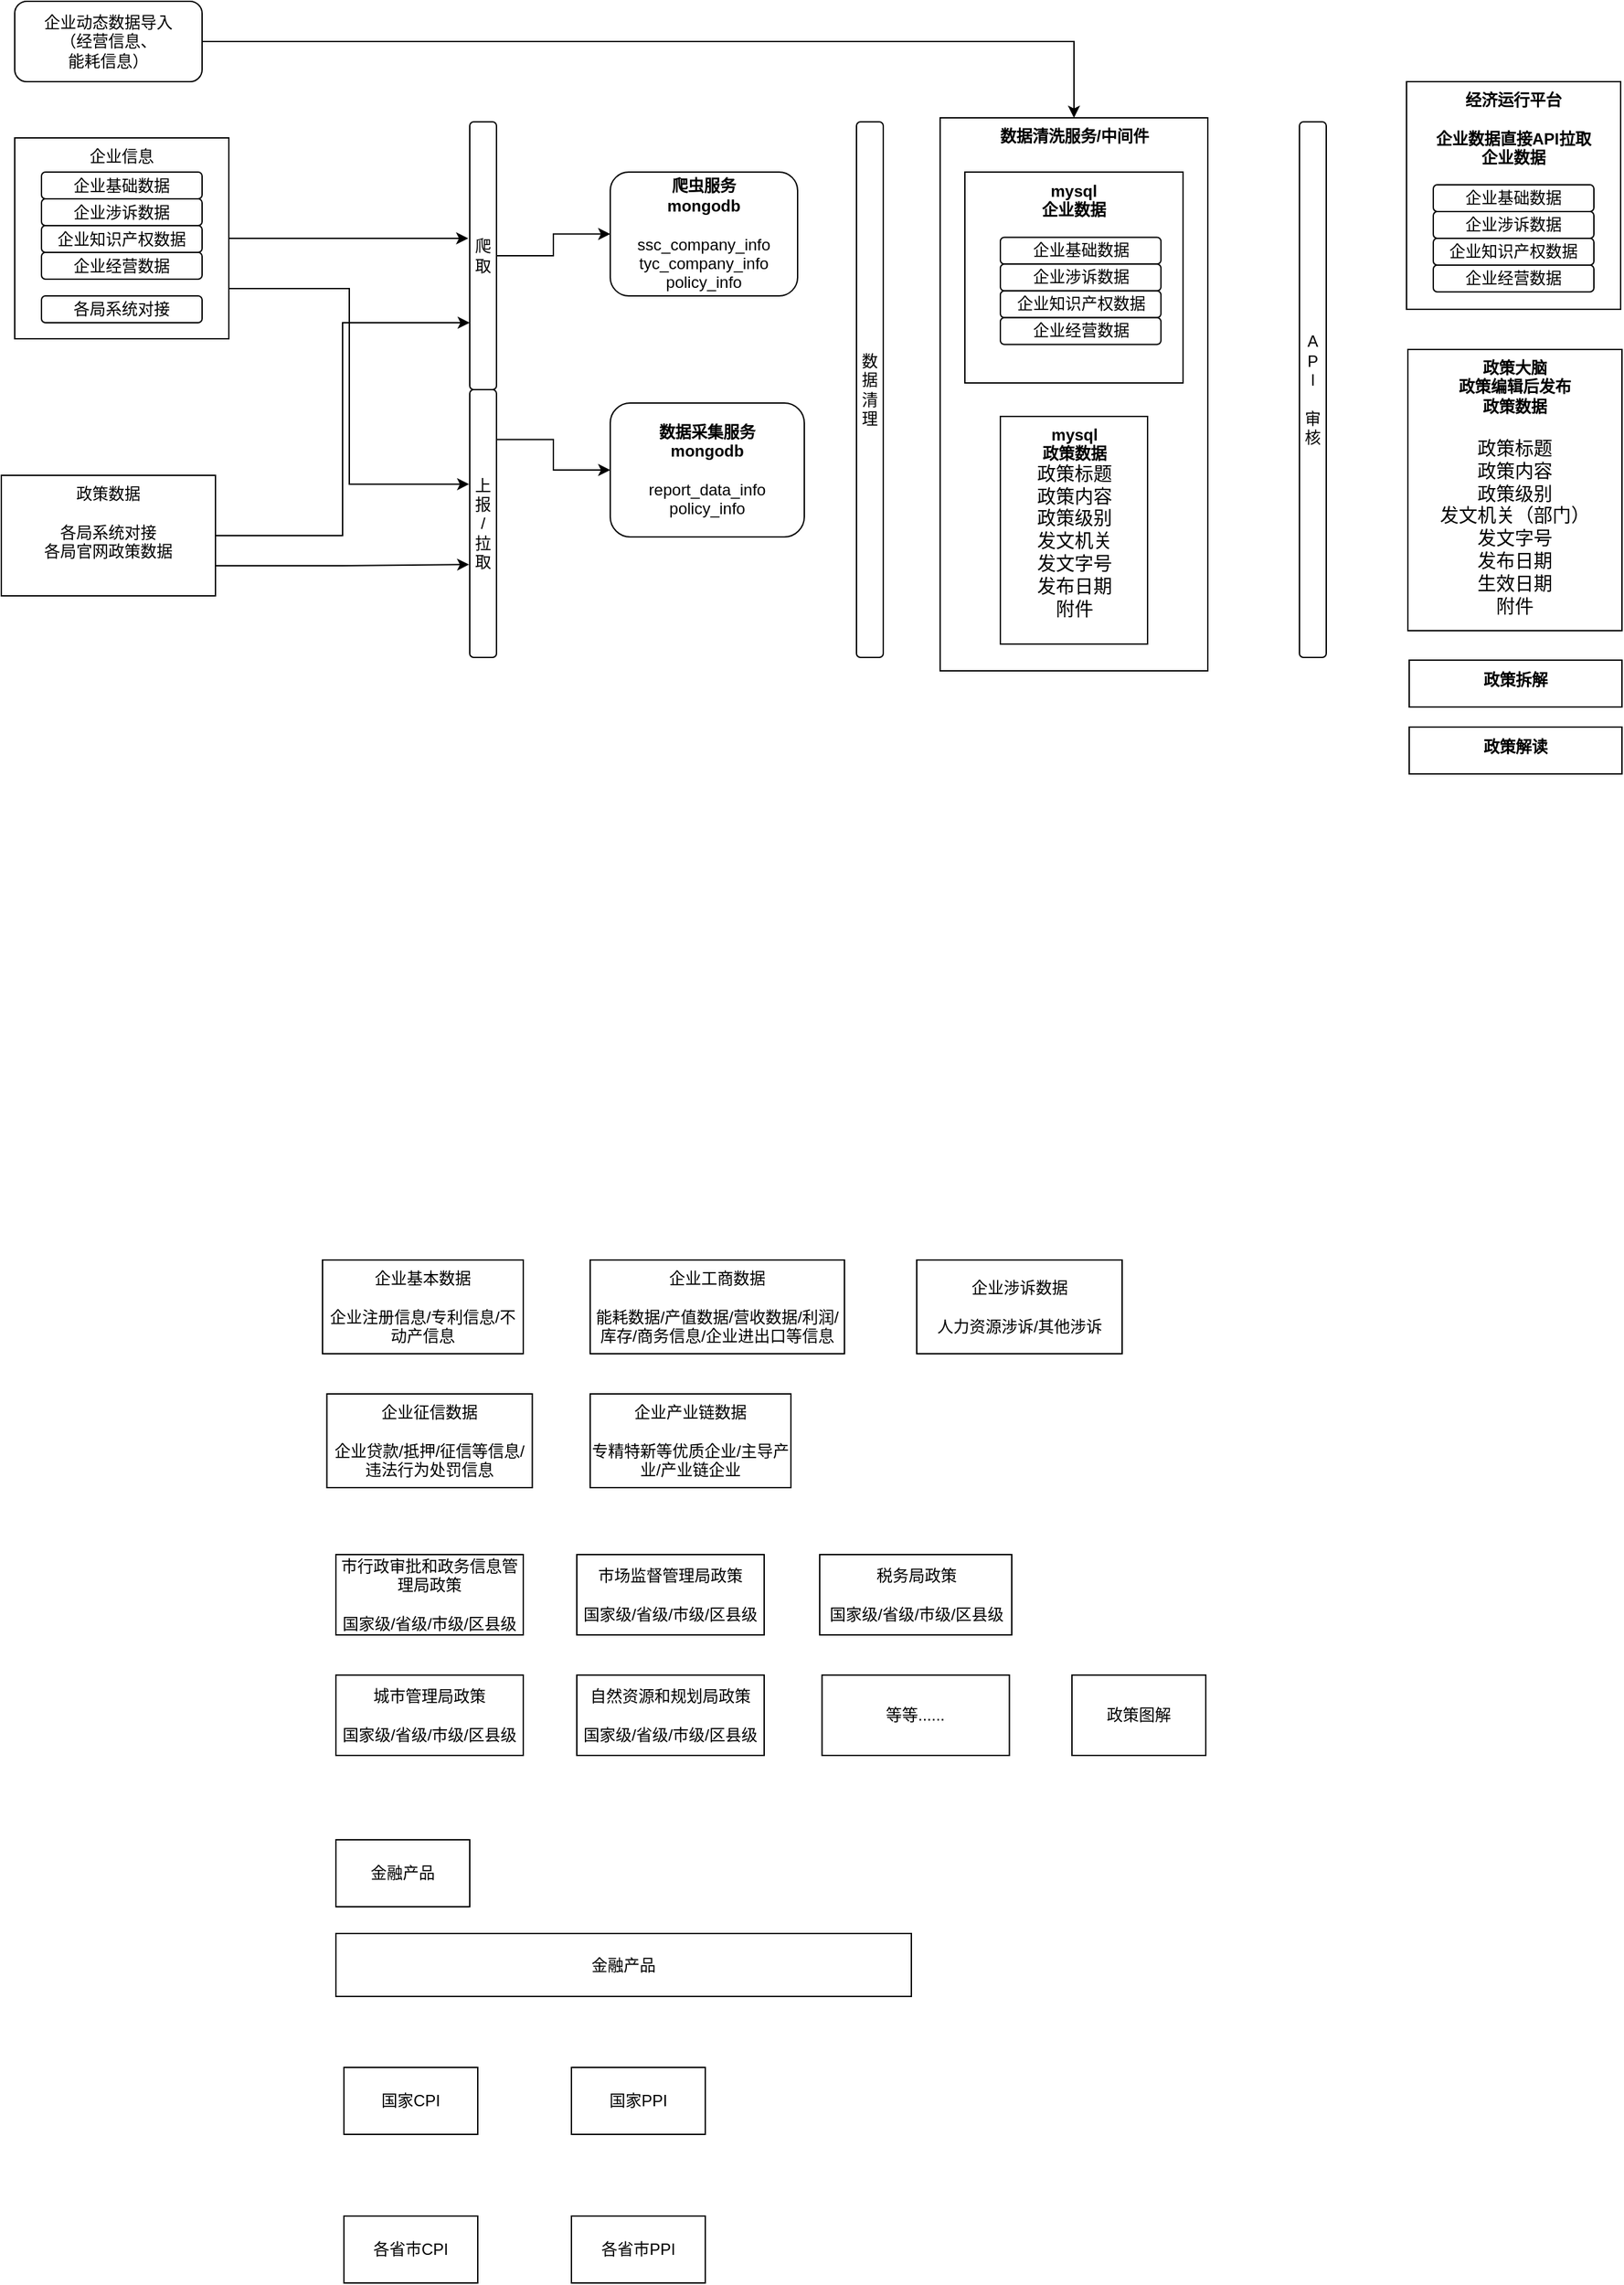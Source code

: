 <mxfile version="22.0.4" type="github">
  <diagram name="第 1 页" id="4M4HZLaa6iFDXuhIEwjB">
    <mxGraphModel dx="1633" dy="874" grid="1" gridSize="10" guides="1" tooltips="1" connect="1" arrows="1" fold="1" page="1" pageScale="1" pageWidth="827" pageHeight="1169" math="0" shadow="0">
      <root>
        <mxCell id="0" />
        <mxCell id="1" parent="0" />
        <mxCell id="yWDx3WJLYbUsVVYtLUWM-29" value="&lt;b&gt;数据清洗服务/中间件&lt;/b&gt;" style="rounded=0;whiteSpace=wrap;html=1;verticalAlign=top;" parent="1" vertex="1">
          <mxGeometry x="761.5" y="137" width="200" height="413" as="geometry" />
        </mxCell>
        <mxCell id="b4rSDZkDvvmOPCsf5r1Y-9" value="企业信息" style="rounded=0;whiteSpace=wrap;html=1;align=center;verticalAlign=top;" parent="1" vertex="1">
          <mxGeometry x="70" y="152" width="160" height="150" as="geometry" />
        </mxCell>
        <mxCell id="b4rSDZkDvvmOPCsf5r1Y-1" value="企业基础数据" style="rounded=1;whiteSpace=wrap;html=1;" parent="1" vertex="1">
          <mxGeometry x="90" y="177.5" width="120" height="20" as="geometry" />
        </mxCell>
        <mxCell id="b4rSDZkDvvmOPCsf5r1Y-11" style="edgeStyle=orthogonalEdgeStyle;rounded=0;orthogonalLoop=1;jettySize=auto;html=1;entryX=0;entryY=0.5;entryDx=0;entryDy=0;" parent="1" source="b4rSDZkDvvmOPCsf5r1Y-2" target="b4rSDZkDvvmOPCsf5r1Y-3" edge="1">
          <mxGeometry relative="1" as="geometry" />
        </mxCell>
        <mxCell id="b4rSDZkDvvmOPCsf5r1Y-2" value="爬取" style="rounded=1;whiteSpace=wrap;html=1;" parent="1" vertex="1">
          <mxGeometry x="410" y="140" width="20" height="200" as="geometry" />
        </mxCell>
        <mxCell id="b4rSDZkDvvmOPCsf5r1Y-3" value="&lt;b&gt;爬虫服务&lt;br&gt;mongodb&lt;br&gt;&lt;/b&gt;&lt;br&gt;ssc_company_info&lt;br&gt;tyc_company_info&lt;br&gt;policy_info" style="rounded=1;whiteSpace=wrap;html=1;" parent="1" vertex="1">
          <mxGeometry x="515" y="177.5" width="140" height="92.5" as="geometry" />
        </mxCell>
        <mxCell id="yWDx3WJLYbUsVVYtLUWM-5" style="edgeStyle=orthogonalEdgeStyle;rounded=0;orthogonalLoop=1;jettySize=auto;html=1;exitX=0.906;exitY=0.186;exitDx=0;exitDy=0;exitPerimeter=0;" parent="1" source="b4rSDZkDvvmOPCsf5r1Y-4" target="yWDx3WJLYbUsVVYtLUWM-2" edge="1">
          <mxGeometry relative="1" as="geometry" />
        </mxCell>
        <mxCell id="b4rSDZkDvvmOPCsf5r1Y-4" value="上报&lt;br&gt;/&lt;br&gt;拉取" style="rounded=1;whiteSpace=wrap;html=1;" parent="1" vertex="1">
          <mxGeometry x="410" y="340" width="20" height="200" as="geometry" />
        </mxCell>
        <mxCell id="b4rSDZkDvvmOPCsf5r1Y-6" value="企业涉诉数据" style="rounded=1;whiteSpace=wrap;html=1;" parent="1" vertex="1">
          <mxGeometry x="90" y="197.5" width="120" height="20" as="geometry" />
        </mxCell>
        <mxCell id="b4rSDZkDvvmOPCsf5r1Y-7" value="企业知识产权数据" style="rounded=1;whiteSpace=wrap;html=1;" parent="1" vertex="1">
          <mxGeometry x="90" y="217.5" width="120" height="20" as="geometry" />
        </mxCell>
        <mxCell id="b4rSDZkDvvmOPCsf5r1Y-8" value="企业经营数据" style="rounded=1;whiteSpace=wrap;html=1;" parent="1" vertex="1">
          <mxGeometry x="90" y="237.5" width="120" height="20" as="geometry" />
        </mxCell>
        <mxCell id="b4rSDZkDvvmOPCsf5r1Y-10" style="edgeStyle=orthogonalEdgeStyle;rounded=0;orthogonalLoop=1;jettySize=auto;html=1;exitX=1;exitY=0.5;exitDx=0;exitDy=0;entryX=-0.055;entryY=0.435;entryDx=0;entryDy=0;entryPerimeter=0;" parent="1" source="b4rSDZkDvvmOPCsf5r1Y-9" target="b4rSDZkDvvmOPCsf5r1Y-2" edge="1">
          <mxGeometry relative="1" as="geometry" />
        </mxCell>
        <mxCell id="b4rSDZkDvvmOPCsf5r1Y-13" value="&lt;b&gt;mysql&lt;br&gt;政策数据&lt;/b&gt;&lt;br&gt;&lt;span style=&quot;font-family: 等线; font-size: 10.5pt; background-color: initial;&quot;&gt;政策标题&lt;br&gt;&lt;/span&gt;&lt;span style=&quot;font-family: 等线; font-size: 10.5pt; background-color: initial;&quot;&gt;政策内容&lt;br&gt;&lt;/span&gt;&lt;span style=&quot;background-color: initial; font-size: 10.5pt; font-family: 等线;&quot;&gt;政策级别&lt;br&gt;&lt;/span&gt;&lt;span style=&quot;font-family: 等线; font-size: 10.5pt; background-color: initial;&quot;&gt;发文机关&lt;br&gt;&lt;/span&gt;&lt;span style=&quot;font-family: 等线; font-size: 10.5pt; background-color: initial;&quot;&gt;发文字号&lt;br&gt;&lt;/span&gt;&lt;span style=&quot;font-family: 等线; font-size: 10.5pt; background-color: initial;&quot;&gt;发布日期&lt;br&gt;&lt;/span&gt;&lt;span style=&quot;font-family: 等线; font-size: 10.5pt; background-color: initial;&quot;&gt;附件&lt;/span&gt;&lt;span style=&quot;font-family: 等线; font-size: 10.5pt; background-color: initial;&quot;&gt;&lt;br&gt;&lt;/span&gt;" style="rounded=0;whiteSpace=wrap;html=1;verticalAlign=top;align=center;" parent="1" vertex="1">
          <mxGeometry x="806.5" y="360" width="110" height="170" as="geometry" />
        </mxCell>
        <mxCell id="yWDx3WJLYbUsVVYtLUWM-1" value="数据清理" style="rounded=1;whiteSpace=wrap;html=1;" parent="1" vertex="1">
          <mxGeometry x="699" y="140" width="20" height="400" as="geometry" />
        </mxCell>
        <mxCell id="yWDx3WJLYbUsVVYtLUWM-2" value="&lt;b style=&quot;border-color: var(--border-color);&quot;&gt;数据采集服务&lt;br&gt;mongodb&lt;br&gt;&lt;/b&gt;&lt;br&gt;report_data_info&lt;br&gt;policy_info" style="rounded=1;whiteSpace=wrap;html=1;" parent="1" vertex="1">
          <mxGeometry x="515" y="350" width="145" height="100" as="geometry" />
        </mxCell>
        <mxCell id="yWDx3WJLYbUsVVYtLUWM-8" style="edgeStyle=orthogonalEdgeStyle;rounded=0;orthogonalLoop=1;jettySize=auto;html=1;exitX=1;exitY=0.75;exitDx=0;exitDy=0;entryX=-0.02;entryY=0.653;entryDx=0;entryDy=0;entryPerimeter=0;" parent="1" source="yWDx3WJLYbUsVVYtLUWM-6" target="b4rSDZkDvvmOPCsf5r1Y-4" edge="1">
          <mxGeometry relative="1" as="geometry" />
        </mxCell>
        <mxCell id="yWDx3WJLYbUsVVYtLUWM-6" value="政策数据&lt;br&gt;&lt;br&gt;各局系统对接&lt;br&gt;各局官网政策数据" style="rounded=0;whiteSpace=wrap;html=1;align=center;verticalAlign=top;" parent="1" vertex="1">
          <mxGeometry x="60" y="404" width="160" height="90" as="geometry" />
        </mxCell>
        <mxCell id="yWDx3WJLYbUsVVYtLUWM-7" style="edgeStyle=orthogonalEdgeStyle;rounded=0;orthogonalLoop=1;jettySize=auto;html=1;entryX=0;entryY=0.75;entryDx=0;entryDy=0;" parent="1" source="yWDx3WJLYbUsVVYtLUWM-6" target="b4rSDZkDvvmOPCsf5r1Y-2" edge="1">
          <mxGeometry relative="1" as="geometry" />
        </mxCell>
        <mxCell id="yWDx3WJLYbUsVVYtLUWM-9" style="edgeStyle=orthogonalEdgeStyle;rounded=0;orthogonalLoop=1;jettySize=auto;html=1;exitX=1;exitY=0.75;exitDx=0;exitDy=0;entryX=-0.02;entryY=0.353;entryDx=0;entryDy=0;entryPerimeter=0;" parent="1" source="b4rSDZkDvvmOPCsf5r1Y-9" target="b4rSDZkDvvmOPCsf5r1Y-4" edge="1">
          <mxGeometry relative="1" as="geometry" />
        </mxCell>
        <mxCell id="yWDx3WJLYbUsVVYtLUWM-12" value="A&lt;br&gt;P&lt;br&gt;I&lt;br&gt;&lt;br&gt;审核" style="rounded=1;whiteSpace=wrap;html=1;" parent="1" vertex="1">
          <mxGeometry x="1030" y="140" width="20" height="400" as="geometry" />
        </mxCell>
        <mxCell id="yWDx3WJLYbUsVVYtLUWM-13" value="&lt;b&gt;政策大脑&lt;br&gt;政策编辑后发布&lt;br&gt;政策数据&lt;/b&gt;&lt;br&gt;&lt;span style=&quot;font-family: 等线; font-size: 10.5pt; background-color: initial;&quot;&gt;&lt;br&gt;政策标题&lt;br&gt;&lt;/span&gt;&lt;span style=&quot;font-family: 等线; font-size: 10.5pt; background-color: initial;&quot;&gt;政策内容&lt;br&gt;&lt;/span&gt;&lt;span style=&quot;background-color: initial; font-size: 10.5pt; font-family: 等线;&quot;&gt;政策级别&lt;br&gt;&lt;/span&gt;&lt;span style=&quot;font-family: 等线; font-size: 10.5pt; background-color: initial;&quot;&gt;发文机关（部门）&lt;br&gt;&lt;/span&gt;&lt;span style=&quot;font-family: 等线; font-size: 10.5pt; background-color: initial;&quot;&gt;发文字号&lt;br&gt;&lt;/span&gt;&lt;span style=&quot;font-family: 等线; font-size: 10.5pt; background-color: initial;&quot;&gt;发布日期&lt;br&gt;生效日期&lt;br&gt;&lt;/span&gt;&lt;span style=&quot;font-family: 等线; font-size: 10.5pt; background-color: initial;&quot;&gt;附件&lt;/span&gt;&lt;span style=&quot;font-family: 等线; font-size: 10.5pt; background-color: initial;&quot;&gt;&lt;br&gt;&lt;/span&gt;" style="rounded=0;whiteSpace=wrap;html=1;verticalAlign=top;align=center;" parent="1" vertex="1">
          <mxGeometry x="1111" y="310" width="160" height="210" as="geometry" />
        </mxCell>
        <mxCell id="yWDx3WJLYbUsVVYtLUWM-14" value="各局系统对接" style="rounded=1;whiteSpace=wrap;html=1;" parent="1" vertex="1">
          <mxGeometry x="90" y="270" width="120" height="20" as="geometry" />
        </mxCell>
        <mxCell id="yWDx3WJLYbUsVVYtLUWM-15" value="&lt;b&gt;mysql&lt;br&gt;企业数据&lt;/b&gt;&lt;br&gt;&lt;span style=&quot;font-family: 等线; font-size: 10.5pt; background-color: initial;&quot;&gt;&lt;br&gt;&lt;/span&gt;" style="rounded=0;whiteSpace=wrap;html=1;verticalAlign=top;align=center;" parent="1" vertex="1">
          <mxGeometry x="780" y="177.5" width="163" height="157.5" as="geometry" />
        </mxCell>
        <mxCell id="yWDx3WJLYbUsVVYtLUWM-16" value="&lt;b&gt;经济运行平台&lt;br&gt;&lt;br&gt;企业数据直接API拉取&lt;br&gt;企业数据&lt;/b&gt;&lt;br&gt;&lt;span style=&quot;font-family: 等线; font-size: 10.5pt; background-color: initial;&quot;&gt;&lt;br&gt;&lt;/span&gt;" style="rounded=0;whiteSpace=wrap;html=1;verticalAlign=top;align=center;" parent="1" vertex="1">
          <mxGeometry x="1110" y="110" width="160" height="170" as="geometry" />
        </mxCell>
        <mxCell id="yWDx3WJLYbUsVVYtLUWM-17" value="企业基础数据" style="rounded=1;whiteSpace=wrap;html=1;" parent="1" vertex="1">
          <mxGeometry x="1130" y="187" width="120" height="20" as="geometry" />
        </mxCell>
        <mxCell id="yWDx3WJLYbUsVVYtLUWM-18" value="企业涉诉数据" style="rounded=1;whiteSpace=wrap;html=1;" parent="1" vertex="1">
          <mxGeometry x="1130" y="207" width="120" height="20" as="geometry" />
        </mxCell>
        <mxCell id="yWDx3WJLYbUsVVYtLUWM-19" value="企业知识产权数据" style="rounded=1;whiteSpace=wrap;html=1;" parent="1" vertex="1">
          <mxGeometry x="1130" y="227" width="120" height="20" as="geometry" />
        </mxCell>
        <mxCell id="yWDx3WJLYbUsVVYtLUWM-20" value="企业经营数据" style="rounded=1;whiteSpace=wrap;html=1;" parent="1" vertex="1">
          <mxGeometry x="1130" y="247" width="120" height="20" as="geometry" />
        </mxCell>
        <mxCell id="yWDx3WJLYbUsVVYtLUWM-21" value="&lt;b&gt;政策解读&lt;/b&gt;&lt;span style=&quot;font-family: 等线; font-size: 10.5pt; background-color: initial;&quot;&gt;&lt;br&gt;&lt;/span&gt;" style="rounded=0;whiteSpace=wrap;html=1;verticalAlign=top;align=center;" parent="1" vertex="1">
          <mxGeometry x="1112" y="592" width="159" height="35" as="geometry" />
        </mxCell>
        <mxCell id="yWDx3WJLYbUsVVYtLUWM-22" value="&lt;b&gt;政策拆解&lt;/b&gt;&lt;span style=&quot;font-family: 等线; font-size: 10.5pt; background-color: initial;&quot;&gt;&lt;br&gt;&lt;/span&gt;" style="rounded=0;whiteSpace=wrap;html=1;verticalAlign=top;align=center;" parent="1" vertex="1">
          <mxGeometry x="1112" y="542" width="159" height="35" as="geometry" />
        </mxCell>
        <mxCell id="yWDx3WJLYbUsVVYtLUWM-23" value="企业基础数据" style="rounded=1;whiteSpace=wrap;html=1;" parent="1" vertex="1">
          <mxGeometry x="806.5" y="226.25" width="120" height="20" as="geometry" />
        </mxCell>
        <mxCell id="yWDx3WJLYbUsVVYtLUWM-24" value="企业涉诉数据" style="rounded=1;whiteSpace=wrap;html=1;" parent="1" vertex="1">
          <mxGeometry x="806.5" y="246.25" width="120" height="20" as="geometry" />
        </mxCell>
        <mxCell id="yWDx3WJLYbUsVVYtLUWM-25" value="企业知识产权数据" style="rounded=1;whiteSpace=wrap;html=1;" parent="1" vertex="1">
          <mxGeometry x="806.5" y="266.25" width="120" height="20" as="geometry" />
        </mxCell>
        <mxCell id="yWDx3WJLYbUsVVYtLUWM-26" value="企业经营数据" style="rounded=1;whiteSpace=wrap;html=1;" parent="1" vertex="1">
          <mxGeometry x="806.5" y="286.25" width="120" height="20" as="geometry" />
        </mxCell>
        <mxCell id="yWDx3WJLYbUsVVYtLUWM-36" style="edgeStyle=orthogonalEdgeStyle;rounded=0;orthogonalLoop=1;jettySize=auto;html=1;exitX=1;exitY=0.5;exitDx=0;exitDy=0;entryX=0.5;entryY=0;entryDx=0;entryDy=0;" parent="1" source="yWDx3WJLYbUsVVYtLUWM-34" target="yWDx3WJLYbUsVVYtLUWM-29" edge="1">
          <mxGeometry relative="1" as="geometry" />
        </mxCell>
        <mxCell id="yWDx3WJLYbUsVVYtLUWM-34" value="企业动态数据导入&lt;br&gt;（经营信息、&lt;br&gt;能耗信息）" style="rounded=1;whiteSpace=wrap;html=1;" parent="1" vertex="1">
          <mxGeometry x="70" y="50" width="140" height="60" as="geometry" />
        </mxCell>
        <mxCell id="Ni6QwDA9w7rpbr3JU669-1" value="企业基本数据&lt;br&gt;&lt;br&gt;企业注册信息/专利信息/不动产信息" style="rounded=0;whiteSpace=wrap;html=1;" vertex="1" parent="1">
          <mxGeometry x="300" y="990" width="150" height="70" as="geometry" />
        </mxCell>
        <mxCell id="Ni6QwDA9w7rpbr3JU669-2" value="企业工商数据&lt;br&gt;&lt;br&gt;能耗数据/产值数据/营收数据/利润/库存/商务信息/企业进出口等信息" style="rounded=0;whiteSpace=wrap;html=1;" vertex="1" parent="1">
          <mxGeometry x="500" y="990" width="190" height="70" as="geometry" />
        </mxCell>
        <mxCell id="Ni6QwDA9w7rpbr3JU669-3" value="市行政审批和政务信息管理局政策&lt;br&gt;&lt;br&gt;国家级/省级/市级/区县级" style="rounded=0;whiteSpace=wrap;html=1;" vertex="1" parent="1">
          <mxGeometry x="310" y="1210" width="140" height="60" as="geometry" />
        </mxCell>
        <mxCell id="Ni6QwDA9w7rpbr3JU669-8" value="金融产品" style="rounded=0;whiteSpace=wrap;html=1;" vertex="1" parent="1">
          <mxGeometry x="310" y="1423" width="100" height="50" as="geometry" />
        </mxCell>
        <mxCell id="Ni6QwDA9w7rpbr3JU669-9" value="金融产品" style="rounded=0;whiteSpace=wrap;html=1;" vertex="1" parent="1">
          <mxGeometry x="310" y="1493" width="430" height="47" as="geometry" />
        </mxCell>
        <mxCell id="Ni6QwDA9w7rpbr3JU669-10" value="政策图解" style="rounded=0;whiteSpace=wrap;html=1;" vertex="1" parent="1">
          <mxGeometry x="860" y="1300" width="100" height="60" as="geometry" />
        </mxCell>
        <mxCell id="Ni6QwDA9w7rpbr3JU669-11" value="国家CPI" style="rounded=0;whiteSpace=wrap;html=1;" vertex="1" parent="1">
          <mxGeometry x="316" y="1593" width="100" height="50" as="geometry" />
        </mxCell>
        <mxCell id="Ni6QwDA9w7rpbr3JU669-12" value="各省市CPI" style="rounded=0;whiteSpace=wrap;html=1;aspect=fixed;" vertex="1" parent="1">
          <mxGeometry x="316" y="1704" width="100" height="50" as="geometry" />
        </mxCell>
        <mxCell id="Ni6QwDA9w7rpbr3JU669-13" value="国家PPI" style="rounded=0;whiteSpace=wrap;html=1;" vertex="1" parent="1">
          <mxGeometry x="486" y="1593" width="100" height="50" as="geometry" />
        </mxCell>
        <mxCell id="Ni6QwDA9w7rpbr3JU669-14" value="各省市PPI" style="rounded=0;whiteSpace=wrap;html=1;aspect=fixed;" vertex="1" parent="1">
          <mxGeometry x="486" y="1704" width="100" height="50" as="geometry" />
        </mxCell>
        <mxCell id="Ni6QwDA9w7rpbr3JU669-15" value="企业涉诉数据&lt;br&gt;&lt;br&gt;人力资源涉诉/其他涉诉" style="rounded=0;whiteSpace=wrap;html=1;" vertex="1" parent="1">
          <mxGeometry x="744" y="990" width="153.5" height="70" as="geometry" />
        </mxCell>
        <mxCell id="Ni6QwDA9w7rpbr3JU669-16" value="市场监督管理局政策&lt;br&gt;&lt;br&gt;国家级/省级/市级/区县级" style="rounded=0;whiteSpace=wrap;html=1;" vertex="1" parent="1">
          <mxGeometry x="490" y="1210" width="140" height="60" as="geometry" />
        </mxCell>
        <mxCell id="Ni6QwDA9w7rpbr3JU669-17" value="税务局政策&lt;br&gt;&lt;br&gt;国家级/省级/市级/区县级" style="rounded=0;whiteSpace=wrap;html=1;" vertex="1" parent="1">
          <mxGeometry x="671.5" y="1210" width="143.5" height="60" as="geometry" />
        </mxCell>
        <mxCell id="Ni6QwDA9w7rpbr3JU669-19" value="城市管理局政策&lt;br&gt;&lt;br&gt;国家级/省级/市级/区县级" style="rounded=0;whiteSpace=wrap;html=1;" vertex="1" parent="1">
          <mxGeometry x="310" y="1300" width="140" height="60" as="geometry" />
        </mxCell>
        <mxCell id="Ni6QwDA9w7rpbr3JU669-20" value="自然资源和规划局政策&lt;br&gt;&lt;br&gt;国家级/省级/市级/区县级" style="rounded=0;whiteSpace=wrap;html=1;" vertex="1" parent="1">
          <mxGeometry x="490" y="1300" width="140" height="60" as="geometry" />
        </mxCell>
        <mxCell id="Ni6QwDA9w7rpbr3JU669-21" value="等等......" style="rounded=0;whiteSpace=wrap;html=1;" vertex="1" parent="1">
          <mxGeometry x="673.25" y="1300" width="140" height="60" as="geometry" />
        </mxCell>
        <mxCell id="Ni6QwDA9w7rpbr3JU669-22" value="企业产业链数据&lt;br&gt;&lt;br&gt;专精特新等优质企业/主导产业/产业链企业" style="rounded=0;whiteSpace=wrap;html=1;" vertex="1" parent="1">
          <mxGeometry x="500" y="1090" width="150" height="70" as="geometry" />
        </mxCell>
        <mxCell id="Ni6QwDA9w7rpbr3JU669-24" value="企业征信数据&lt;br&gt;&lt;br&gt;企业贷款/抵押/征信等信息/违法行为处罚信息" style="rounded=0;whiteSpace=wrap;html=1;" vertex="1" parent="1">
          <mxGeometry x="303.25" y="1090" width="153.5" height="70" as="geometry" />
        </mxCell>
      </root>
    </mxGraphModel>
  </diagram>
</mxfile>
